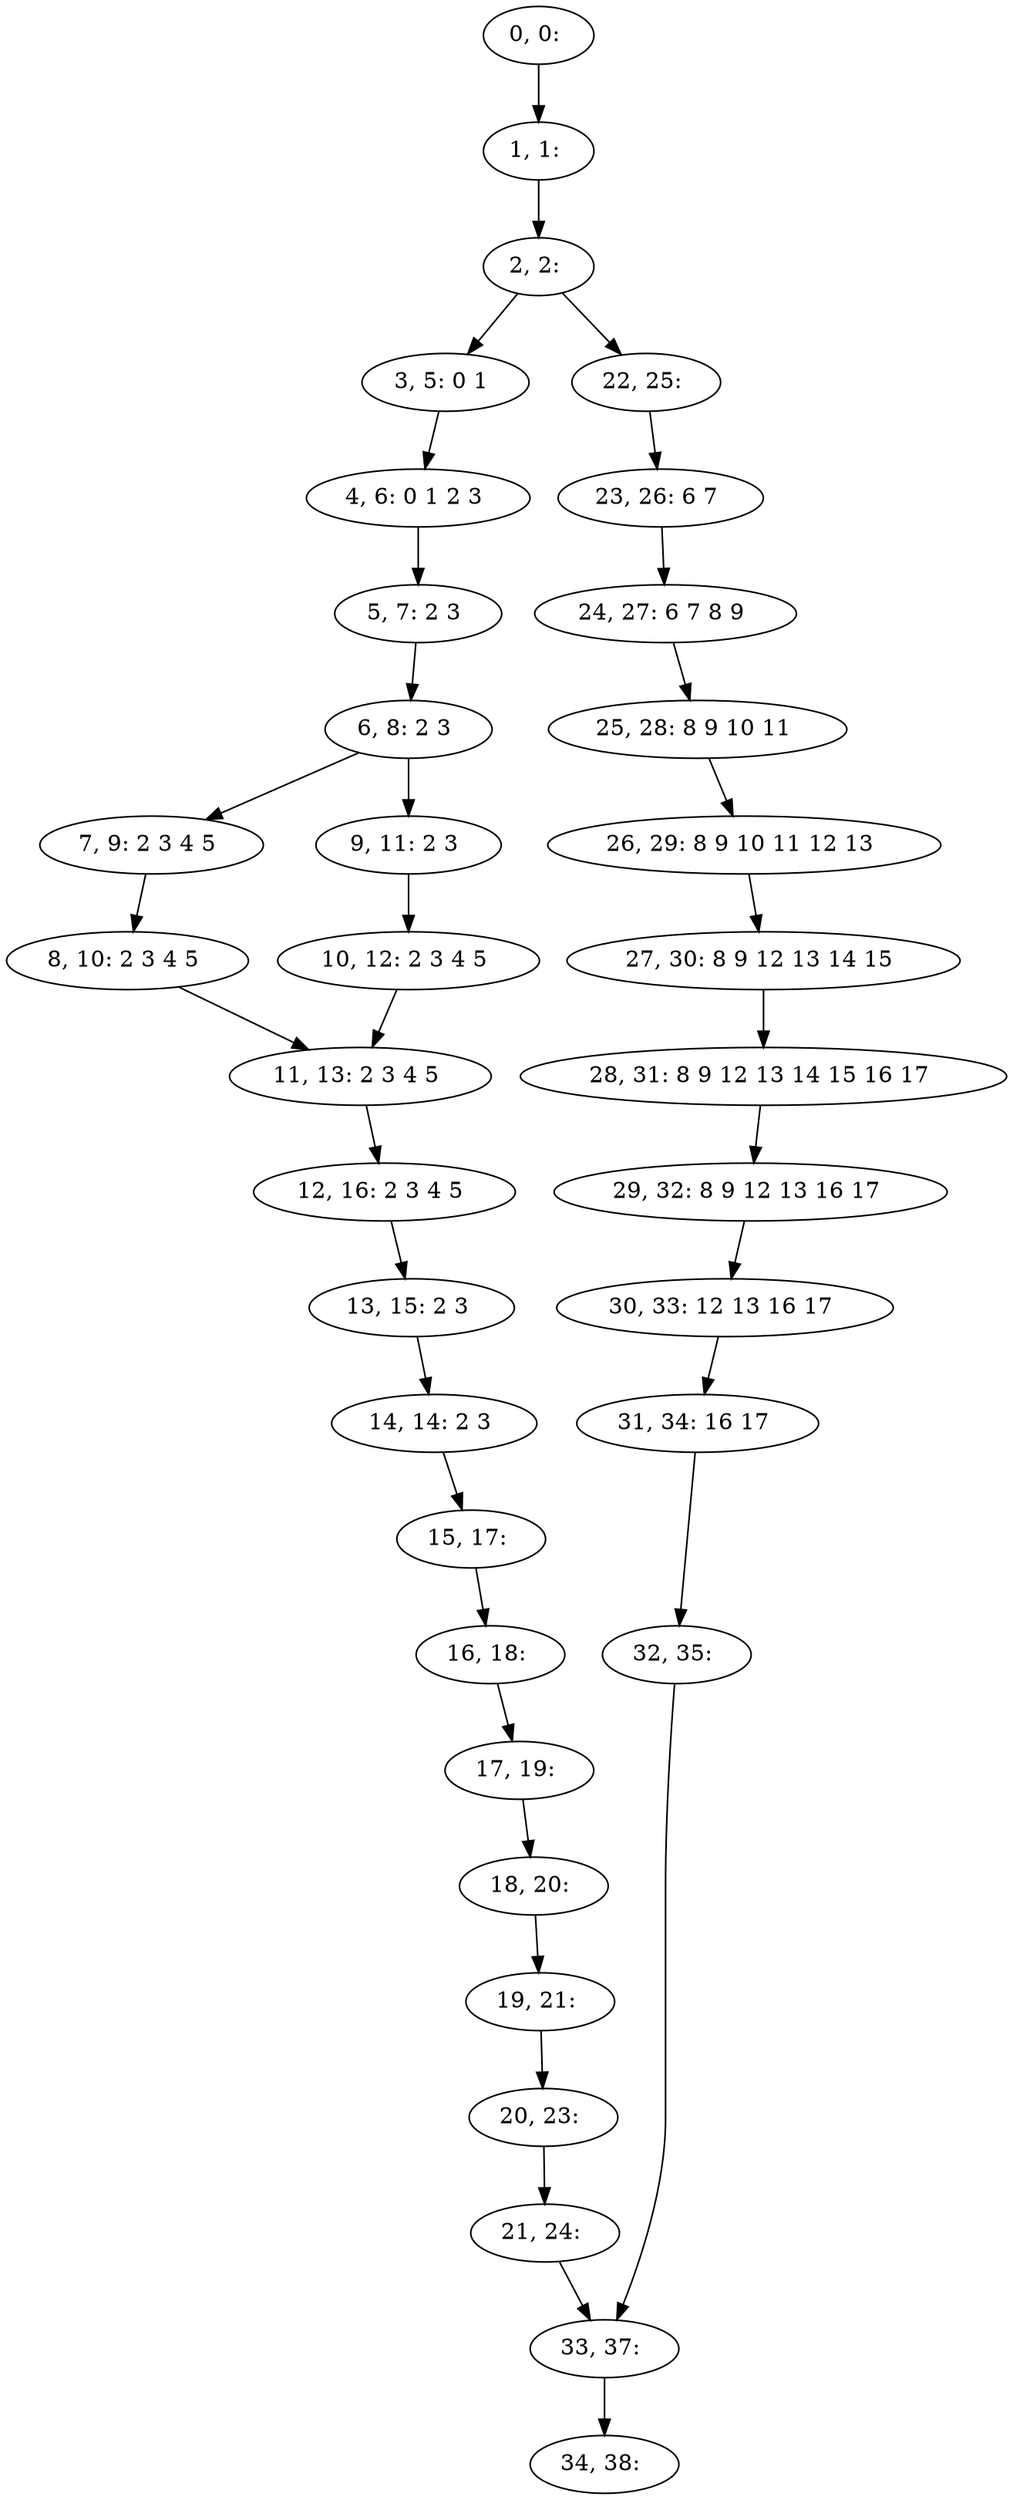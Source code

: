 digraph G {
0[label="0, 0: "];
1[label="1, 1: "];
2[label="2, 2: "];
3[label="3, 5: 0 1 "];
4[label="4, 6: 0 1 2 3 "];
5[label="5, 7: 2 3 "];
6[label="6, 8: 2 3 "];
7[label="7, 9: 2 3 4 5 "];
8[label="8, 10: 2 3 4 5 "];
9[label="9, 11: 2 3 "];
10[label="10, 12: 2 3 4 5 "];
11[label="11, 13: 2 3 4 5 "];
12[label="12, 16: 2 3 4 5 "];
13[label="13, 15: 2 3 "];
14[label="14, 14: 2 3 "];
15[label="15, 17: "];
16[label="16, 18: "];
17[label="17, 19: "];
18[label="18, 20: "];
19[label="19, 21: "];
20[label="20, 23: "];
21[label="21, 24: "];
22[label="22, 25: "];
23[label="23, 26: 6 7 "];
24[label="24, 27: 6 7 8 9 "];
25[label="25, 28: 8 9 10 11 "];
26[label="26, 29: 8 9 10 11 12 13 "];
27[label="27, 30: 8 9 12 13 14 15 "];
28[label="28, 31: 8 9 12 13 14 15 16 17 "];
29[label="29, 32: 8 9 12 13 16 17 "];
30[label="30, 33: 12 13 16 17 "];
31[label="31, 34: 16 17 "];
32[label="32, 35: "];
33[label="33, 37: "];
34[label="34, 38: "];
0->1 ;
1->2 ;
2->3 ;
2->22 ;
3->4 ;
4->5 ;
5->6 ;
6->7 ;
6->9 ;
7->8 ;
8->11 ;
9->10 ;
10->11 ;
11->12 ;
12->13 ;
13->14 ;
14->15 ;
15->16 ;
16->17 ;
17->18 ;
18->19 ;
19->20 ;
20->21 ;
21->33 ;
22->23 ;
23->24 ;
24->25 ;
25->26 ;
26->27 ;
27->28 ;
28->29 ;
29->30 ;
30->31 ;
31->32 ;
32->33 ;
33->34 ;
}
